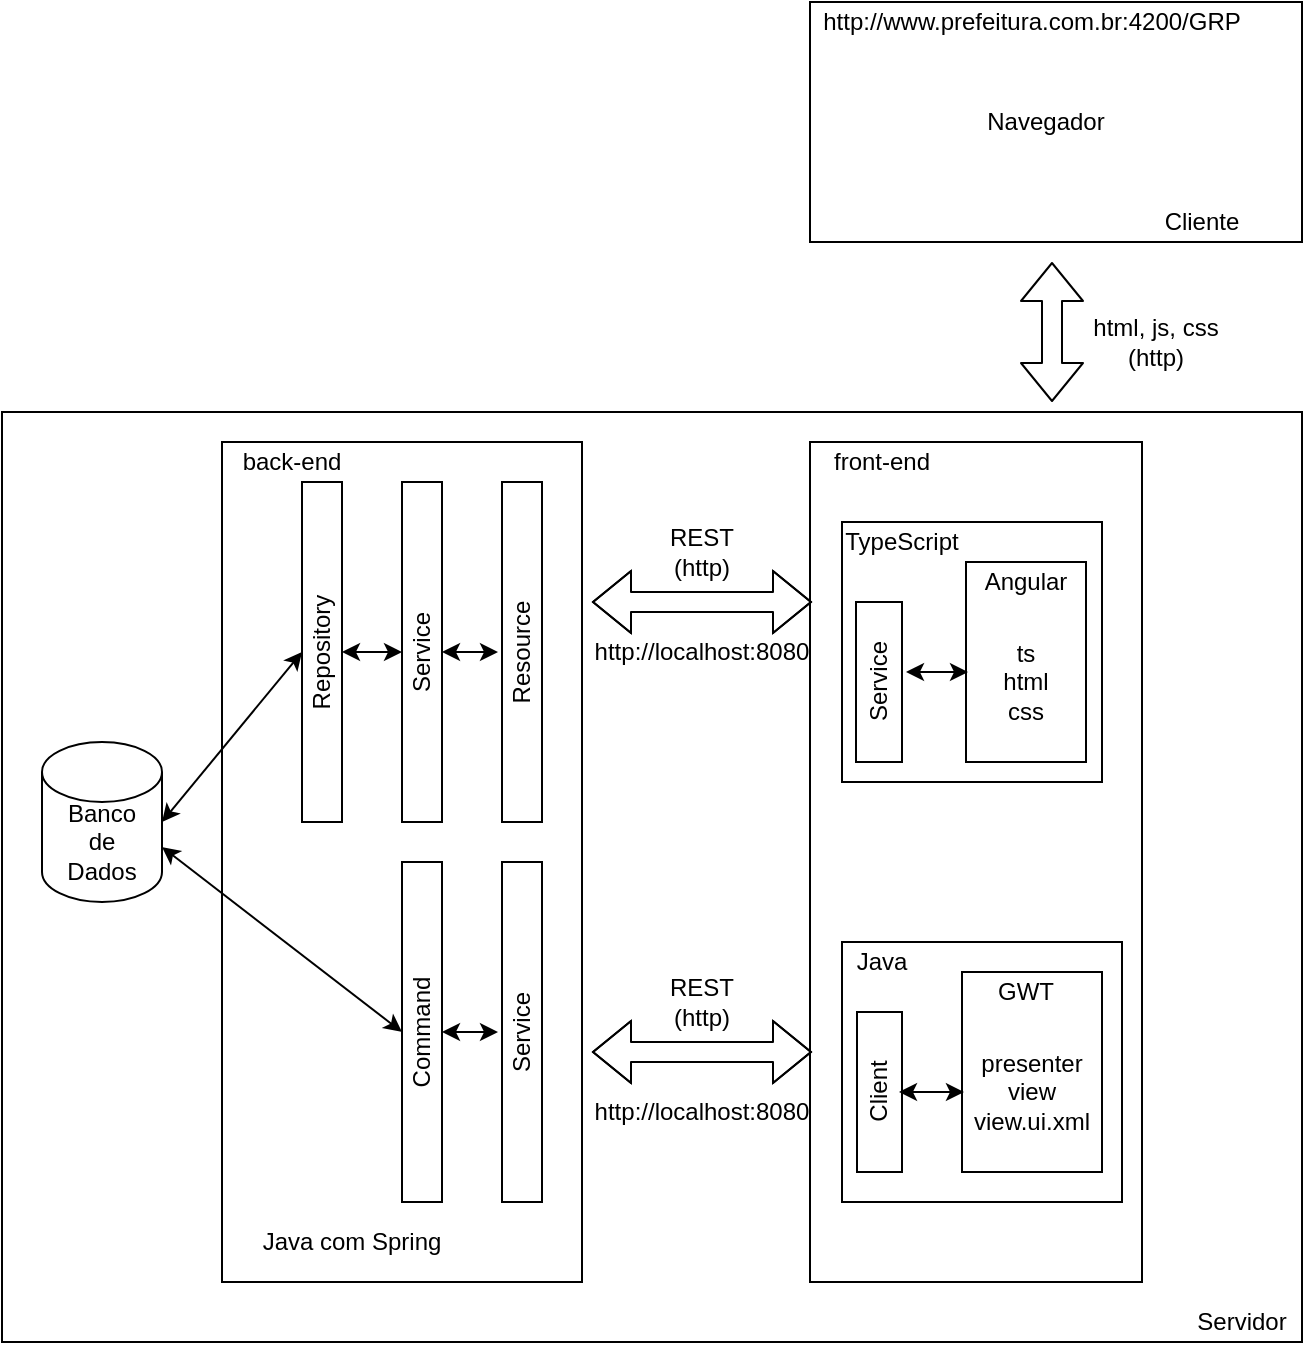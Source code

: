 <mxfile version="13.7.5" type="github">
  <diagram id="UNjcXOiFNJjOu8oi0dRS" name="Page-1">
    <mxGraphModel dx="2062" dy="761" grid="1" gridSize="10" guides="1" tooltips="1" connect="1" arrows="1" fold="1" page="1" pageScale="1" pageWidth="827" pageHeight="1169" math="0" shadow="0">
      <root>
        <mxCell id="0" />
        <mxCell id="1" parent="0" />
        <mxCell id="2LmR6IETJDSdwjrf0GKa-2" value="" style="rounded=0;whiteSpace=wrap;html=1;" parent="1" vertex="1">
          <mxGeometry x="80" y="225" width="650" height="465" as="geometry" />
        </mxCell>
        <mxCell id="ASgy-5bXyXyF4e_x0ZIl-36" value="" style="rounded=0;whiteSpace=wrap;html=1;" parent="1" vertex="1">
          <mxGeometry x="484" y="240" width="166" height="420" as="geometry" />
        </mxCell>
        <mxCell id="ASgy-5bXyXyF4e_x0ZIl-9" value="" style="rounded=0;whiteSpace=wrap;html=1;" parent="1" vertex="1">
          <mxGeometry x="190" y="240" width="180" height="420" as="geometry" />
        </mxCell>
        <mxCell id="ASgy-5bXyXyF4e_x0ZIl-1" value="" style="rounded=0;whiteSpace=wrap;html=1;" parent="1" vertex="1">
          <mxGeometry x="230" y="260" width="20" height="170" as="geometry" />
        </mxCell>
        <mxCell id="ASgy-5bXyXyF4e_x0ZIl-2" value="Repository" style="text;html=1;strokeColor=none;fillColor=none;align=center;verticalAlign=middle;whiteSpace=wrap;rounded=0;rotation=-90;" parent="1" vertex="1">
          <mxGeometry x="170" y="335" width="140" height="20" as="geometry" />
        </mxCell>
        <mxCell id="ASgy-5bXyXyF4e_x0ZIl-3" value="" style="rounded=0;whiteSpace=wrap;html=1;" parent="1" vertex="1">
          <mxGeometry x="280" y="260" width="20" height="170" as="geometry" />
        </mxCell>
        <mxCell id="ASgy-5bXyXyF4e_x0ZIl-4" value="Service" style="text;html=1;strokeColor=none;fillColor=none;align=center;verticalAlign=middle;whiteSpace=wrap;rounded=0;rotation=-90;" parent="1" vertex="1">
          <mxGeometry x="220" y="335" width="140" height="20" as="geometry" />
        </mxCell>
        <mxCell id="ASgy-5bXyXyF4e_x0ZIl-5" value="" style="rounded=0;whiteSpace=wrap;html=1;" parent="1" vertex="1">
          <mxGeometry x="330" y="260" width="20" height="170" as="geometry" />
        </mxCell>
        <mxCell id="ASgy-5bXyXyF4e_x0ZIl-6" value="Resource" style="text;html=1;strokeColor=none;fillColor=none;align=center;verticalAlign=middle;whiteSpace=wrap;rounded=0;rotation=-90;" parent="1" vertex="1">
          <mxGeometry x="270" y="335" width="140" height="20" as="geometry" />
        </mxCell>
        <mxCell id="ASgy-5bXyXyF4e_x0ZIl-7" value="" style="endArrow=classic;startArrow=classic;html=1;exitX=0.5;exitY=1;exitDx=0;exitDy=0;" parent="1" source="ASgy-5bXyXyF4e_x0ZIl-2" edge="1">
          <mxGeometry width="50" height="50" relative="1" as="geometry">
            <mxPoint x="480" y="430" as="sourcePoint" />
            <mxPoint x="280" y="345" as="targetPoint" />
          </mxGeometry>
        </mxCell>
        <mxCell id="ASgy-5bXyXyF4e_x0ZIl-8" value="" style="endArrow=classic;startArrow=classic;html=1;exitX=0.5;exitY=1;exitDx=0;exitDy=0;" parent="1" source="ASgy-5bXyXyF4e_x0ZIl-4" edge="1">
          <mxGeometry width="50" height="50" relative="1" as="geometry">
            <mxPoint x="260" y="355" as="sourcePoint" />
            <mxPoint x="328" y="345" as="targetPoint" />
          </mxGeometry>
        </mxCell>
        <mxCell id="ASgy-5bXyXyF4e_x0ZIl-10" value="" style="shape=cylinder3;whiteSpace=wrap;html=1;boundedLbl=1;backgroundOutline=1;size=15;" parent="1" vertex="1">
          <mxGeometry x="100" y="390" width="60" height="80" as="geometry" />
        </mxCell>
        <mxCell id="ASgy-5bXyXyF4e_x0ZIl-11" value="" style="endArrow=classic;startArrow=classic;html=1;exitX=1;exitY=0.5;exitDx=0;exitDy=0;exitPerimeter=0;entryX=0.5;entryY=0;entryDx=0;entryDy=0;" parent="1" source="ASgy-5bXyXyF4e_x0ZIl-10" target="ASgy-5bXyXyF4e_x0ZIl-2" edge="1">
          <mxGeometry width="50" height="50" relative="1" as="geometry">
            <mxPoint x="440" y="410" as="sourcePoint" />
            <mxPoint x="490" y="360" as="targetPoint" />
          </mxGeometry>
        </mxCell>
        <mxCell id="ASgy-5bXyXyF4e_x0ZIl-12" value="back-end&lt;br&gt;" style="text;html=1;strokeColor=none;fillColor=none;align=center;verticalAlign=middle;whiteSpace=wrap;rounded=0;" parent="1" vertex="1">
          <mxGeometry x="190" y="240" width="70" height="20" as="geometry" />
        </mxCell>
        <mxCell id="ASgy-5bXyXyF4e_x0ZIl-13" value="Java com Spring" style="text;html=1;strokeColor=none;fillColor=none;align=center;verticalAlign=middle;whiteSpace=wrap;rounded=0;" parent="1" vertex="1">
          <mxGeometry x="200" y="630" width="110" height="20" as="geometry" />
        </mxCell>
        <mxCell id="ASgy-5bXyXyF4e_x0ZIl-14" value="" style="rounded=0;whiteSpace=wrap;html=1;" parent="1" vertex="1">
          <mxGeometry x="500" y="280" width="130" height="130" as="geometry" />
        </mxCell>
        <mxCell id="ASgy-5bXyXyF4e_x0ZIl-15" value="" style="rounded=0;whiteSpace=wrap;html=1;" parent="1" vertex="1">
          <mxGeometry x="500" y="490" width="140" height="130" as="geometry" />
        </mxCell>
        <mxCell id="ASgy-5bXyXyF4e_x0ZIl-18" value="" style="rounded=0;whiteSpace=wrap;html=1;" parent="1" vertex="1">
          <mxGeometry x="280" y="450" width="20" height="170" as="geometry" />
        </mxCell>
        <mxCell id="ASgy-5bXyXyF4e_x0ZIl-19" value="Command" style="text;html=1;strokeColor=none;fillColor=none;align=center;verticalAlign=middle;whiteSpace=wrap;rounded=0;rotation=-90;" parent="1" vertex="1">
          <mxGeometry x="220" y="525" width="140" height="20" as="geometry" />
        </mxCell>
        <mxCell id="ASgy-5bXyXyF4e_x0ZIl-20" value="" style="rounded=0;whiteSpace=wrap;html=1;" parent="1" vertex="1">
          <mxGeometry x="330" y="450" width="20" height="170" as="geometry" />
        </mxCell>
        <mxCell id="ASgy-5bXyXyF4e_x0ZIl-21" value="Service" style="text;html=1;strokeColor=none;fillColor=none;align=center;verticalAlign=middle;whiteSpace=wrap;rounded=0;rotation=-90;" parent="1" vertex="1">
          <mxGeometry x="270" y="525" width="140" height="20" as="geometry" />
        </mxCell>
        <mxCell id="ASgy-5bXyXyF4e_x0ZIl-22" value="" style="endArrow=classic;startArrow=classic;html=1;exitX=0.5;exitY=1;exitDx=0;exitDy=0;" parent="1" source="ASgy-5bXyXyF4e_x0ZIl-19" edge="1">
          <mxGeometry width="50" height="50" relative="1" as="geometry">
            <mxPoint x="260" y="545" as="sourcePoint" />
            <mxPoint x="328" y="535" as="targetPoint" />
          </mxGeometry>
        </mxCell>
        <mxCell id="ASgy-5bXyXyF4e_x0ZIl-23" value="" style="endArrow=classic;startArrow=classic;html=1;exitX=1;exitY=0;exitDx=0;exitDy=52.5;exitPerimeter=0;entryX=0.5;entryY=0;entryDx=0;entryDy=0;" parent="1" source="ASgy-5bXyXyF4e_x0ZIl-10" target="ASgy-5bXyXyF4e_x0ZIl-19" edge="1">
          <mxGeometry width="50" height="50" relative="1" as="geometry">
            <mxPoint x="170" y="355" as="sourcePoint" />
            <mxPoint x="240" y="355" as="targetPoint" />
          </mxGeometry>
        </mxCell>
        <mxCell id="ASgy-5bXyXyF4e_x0ZIl-24" value="" style="rounded=0;whiteSpace=wrap;html=1;" parent="1" vertex="1">
          <mxGeometry x="507.5" y="525" width="22.5" height="80" as="geometry" />
        </mxCell>
        <mxCell id="ASgy-5bXyXyF4e_x0ZIl-25" value="Client" style="text;html=1;strokeColor=none;fillColor=none;align=center;verticalAlign=middle;whiteSpace=wrap;rounded=0;rotation=-90;" parent="1" vertex="1">
          <mxGeometry x="498.5" y="555" width="40" height="20" as="geometry" />
        </mxCell>
        <mxCell id="ASgy-5bXyXyF4e_x0ZIl-26" value="" style="rounded=0;whiteSpace=wrap;html=1;" parent="1" vertex="1">
          <mxGeometry x="560" y="505" width="70" height="100" as="geometry" />
        </mxCell>
        <mxCell id="ASgy-5bXyXyF4e_x0ZIl-27" value="presenter&lt;br&gt;view&lt;br&gt;view.ui.xml" style="text;html=1;strokeColor=none;fillColor=none;align=center;verticalAlign=middle;whiteSpace=wrap;rounded=0;rotation=0;" parent="1" vertex="1">
          <mxGeometry x="575" y="555" width="40" height="20" as="geometry" />
        </mxCell>
        <mxCell id="ASgy-5bXyXyF4e_x0ZIl-29" value="" style="shape=flexArrow;endArrow=classic;startArrow=classic;html=1;" parent="1" edge="1">
          <mxGeometry width="50" height="50" relative="1" as="geometry">
            <mxPoint x="375" y="545" as="sourcePoint" />
            <mxPoint x="485" y="545" as="targetPoint" />
            <Array as="points">
              <mxPoint x="435" y="545" />
            </Array>
          </mxGeometry>
        </mxCell>
        <mxCell id="ASgy-5bXyXyF4e_x0ZIl-33" value="REST&lt;br&gt;(http)" style="text;html=1;strokeColor=none;fillColor=none;align=center;verticalAlign=middle;whiteSpace=wrap;rounded=0;" parent="1" vertex="1">
          <mxGeometry x="410" y="285" width="40" height="20" as="geometry" />
        </mxCell>
        <mxCell id="ASgy-5bXyXyF4e_x0ZIl-34" value="" style="shape=flexArrow;endArrow=classic;startArrow=classic;html=1;" parent="1" edge="1">
          <mxGeometry width="50" height="50" relative="1" as="geometry">
            <mxPoint x="375" y="320" as="sourcePoint" />
            <mxPoint x="485" y="320" as="targetPoint" />
            <Array as="points">
              <mxPoint x="435" y="320" />
            </Array>
          </mxGeometry>
        </mxCell>
        <mxCell id="ASgy-5bXyXyF4e_x0ZIl-35" value="REST&lt;br&gt;(http)" style="text;html=1;strokeColor=none;fillColor=none;align=center;verticalAlign=middle;whiteSpace=wrap;rounded=0;" parent="1" vertex="1">
          <mxGeometry x="410" y="510" width="40" height="20" as="geometry" />
        </mxCell>
        <mxCell id="ASgy-5bXyXyF4e_x0ZIl-37" value="front-end" style="text;html=1;strokeColor=none;fillColor=none;align=center;verticalAlign=middle;whiteSpace=wrap;rounded=0;" parent="1" vertex="1">
          <mxGeometry x="490" y="240" width="60" height="20" as="geometry" />
        </mxCell>
        <mxCell id="ASgy-5bXyXyF4e_x0ZIl-38" value="" style="rounded=0;whiteSpace=wrap;html=1;" parent="1" vertex="1">
          <mxGeometry x="484" y="20" width="246" height="120" as="geometry" />
        </mxCell>
        <mxCell id="ASgy-5bXyXyF4e_x0ZIl-39" value="http://www.prefeitura.com.br:4200/GRP" style="text;html=1;strokeColor=none;fillColor=none;align=center;verticalAlign=middle;whiteSpace=wrap;rounded=0;" parent="1" vertex="1">
          <mxGeometry x="575" y="20" width="40" height="20" as="geometry" />
        </mxCell>
        <mxCell id="ASgy-5bXyXyF4e_x0ZIl-40" value="Navegador" style="text;html=1;strokeColor=none;fillColor=none;align=center;verticalAlign=middle;whiteSpace=wrap;rounded=0;" parent="1" vertex="1">
          <mxGeometry x="582" y="70" width="40" height="20" as="geometry" />
        </mxCell>
        <mxCell id="ASgy-5bXyXyF4e_x0ZIl-42" value="html, js, css&lt;br&gt;(http)" style="text;html=1;strokeColor=none;fillColor=none;align=center;verticalAlign=middle;whiteSpace=wrap;rounded=0;" parent="1" vertex="1">
          <mxGeometry x="622" y="180" width="70" height="20" as="geometry" />
        </mxCell>
        <mxCell id="ASgy-5bXyXyF4e_x0ZIl-43" value="" style="rounded=0;whiteSpace=wrap;html=1;" parent="1" vertex="1">
          <mxGeometry x="507" y="320" width="23" height="80" as="geometry" />
        </mxCell>
        <mxCell id="ASgy-5bXyXyF4e_x0ZIl-44" value="Service" style="text;html=1;strokeColor=none;fillColor=none;align=center;verticalAlign=middle;whiteSpace=wrap;rounded=0;rotation=-90;" parent="1" vertex="1">
          <mxGeometry x="498.5" y="350" width="40" height="20" as="geometry" />
        </mxCell>
        <mxCell id="ASgy-5bXyXyF4e_x0ZIl-45" value="" style="rounded=0;whiteSpace=wrap;html=1;" parent="1" vertex="1">
          <mxGeometry x="562" y="300" width="60" height="100" as="geometry" />
        </mxCell>
        <mxCell id="ASgy-5bXyXyF4e_x0ZIl-46" value="" style="endArrow=classic;startArrow=classic;html=1;exitX=1;exitY=0.5;exitDx=0;exitDy=0;" parent="1" edge="1">
          <mxGeometry width="50" height="50" relative="1" as="geometry">
            <mxPoint x="532" y="355" as="sourcePoint" />
            <mxPoint x="563" y="355" as="targetPoint" />
          </mxGeometry>
        </mxCell>
        <mxCell id="ASgy-5bXyXyF4e_x0ZIl-47" value="ts&lt;br&gt;html&lt;br&gt;css" style="text;html=1;strokeColor=none;fillColor=none;align=center;verticalAlign=middle;whiteSpace=wrap;rounded=0;rotation=0;" parent="1" vertex="1">
          <mxGeometry x="572" y="350" width="40" height="20" as="geometry" />
        </mxCell>
        <mxCell id="ASgy-5bXyXyF4e_x0ZIl-48" value="http://localhost:8080" style="text;html=1;strokeColor=none;fillColor=none;align=center;verticalAlign=middle;whiteSpace=wrap;rounded=0;" parent="1" vertex="1">
          <mxGeometry x="410" y="335" width="40" height="20" as="geometry" />
        </mxCell>
        <mxCell id="ASgy-5bXyXyF4e_x0ZIl-49" value="http://localhost:8080&lt;span style=&quot;color: rgb(6 , 125 , 23) ; background-color: rgb(255 , 255 , 255) ; font-family: &amp;#34;jetbrains mono&amp;#34; , monospace&quot;&gt;&lt;br&gt;&lt;/span&gt;" style="text;html=1;strokeColor=none;fillColor=none;align=center;verticalAlign=middle;whiteSpace=wrap;rounded=0;" parent="1" vertex="1">
          <mxGeometry x="410" y="565" width="40" height="20" as="geometry" />
        </mxCell>
        <mxCell id="2LmR6IETJDSdwjrf0GKa-1" value="Cliente" style="text;html=1;strokeColor=none;fillColor=none;align=center;verticalAlign=middle;whiteSpace=wrap;rounded=0;" parent="1" vertex="1">
          <mxGeometry x="660" y="120" width="40" height="20" as="geometry" />
        </mxCell>
        <mxCell id="2LmR6IETJDSdwjrf0GKa-3" value="Servidor" style="text;html=1;strokeColor=none;fillColor=none;align=center;verticalAlign=middle;whiteSpace=wrap;rounded=0;" parent="1" vertex="1">
          <mxGeometry x="680" y="670" width="40" height="20" as="geometry" />
        </mxCell>
        <mxCell id="ASgy-5bXyXyF4e_x0ZIl-17" value="GWT" style="text;html=1;strokeColor=none;fillColor=none;align=center;verticalAlign=middle;whiteSpace=wrap;rounded=0;" parent="1" vertex="1">
          <mxGeometry x="572" y="505" width="40" height="20" as="geometry" />
        </mxCell>
        <mxCell id="ASgy-5bXyXyF4e_x0ZIl-16" value="Angular" style="text;html=1;strokeColor=none;fillColor=none;align=center;verticalAlign=middle;whiteSpace=wrap;rounded=0;" parent="1" vertex="1">
          <mxGeometry x="572" y="300" width="40" height="20" as="geometry" />
        </mxCell>
        <mxCell id="aHKLIkEqBRmaSrrgBqYc-1" value="" style="shape=flexArrow;endArrow=classic;startArrow=classic;html=1;" edge="1" parent="1">
          <mxGeometry width="50" height="50" relative="1" as="geometry">
            <mxPoint x="605" y="220" as="sourcePoint" />
            <mxPoint x="605" y="150" as="targetPoint" />
          </mxGeometry>
        </mxCell>
        <mxCell id="aHKLIkEqBRmaSrrgBqYc-2" value="Java" style="text;html=1;strokeColor=none;fillColor=none;align=center;verticalAlign=middle;whiteSpace=wrap;rounded=0;" vertex="1" parent="1">
          <mxGeometry x="500" y="490" width="40" height="20" as="geometry" />
        </mxCell>
        <mxCell id="aHKLIkEqBRmaSrrgBqYc-3" value="TypeScript" style="text;html=1;strokeColor=none;fillColor=none;align=center;verticalAlign=middle;whiteSpace=wrap;rounded=0;" vertex="1" parent="1">
          <mxGeometry x="495" y="280" width="70" height="20" as="geometry" />
        </mxCell>
        <mxCell id="aHKLIkEqBRmaSrrgBqYc-6" value="" style="endArrow=classic;startArrow=classic;html=1;exitX=0.5;exitY=1;exitDx=0;exitDy=0;entryX=0.014;entryY=0.6;entryDx=0;entryDy=0;entryPerimeter=0;" edge="1" parent="1" source="ASgy-5bXyXyF4e_x0ZIl-25" target="ASgy-5bXyXyF4e_x0ZIl-26">
          <mxGeometry width="50" height="50" relative="1" as="geometry">
            <mxPoint x="460" y="420" as="sourcePoint" />
            <mxPoint x="510" y="370" as="targetPoint" />
          </mxGeometry>
        </mxCell>
        <mxCell id="aHKLIkEqBRmaSrrgBqYc-7" value="Banco de Dados" style="text;html=1;strokeColor=none;fillColor=none;align=center;verticalAlign=middle;whiteSpace=wrap;rounded=0;" vertex="1" parent="1">
          <mxGeometry x="110" y="430" width="40" height="20" as="geometry" />
        </mxCell>
      </root>
    </mxGraphModel>
  </diagram>
</mxfile>
